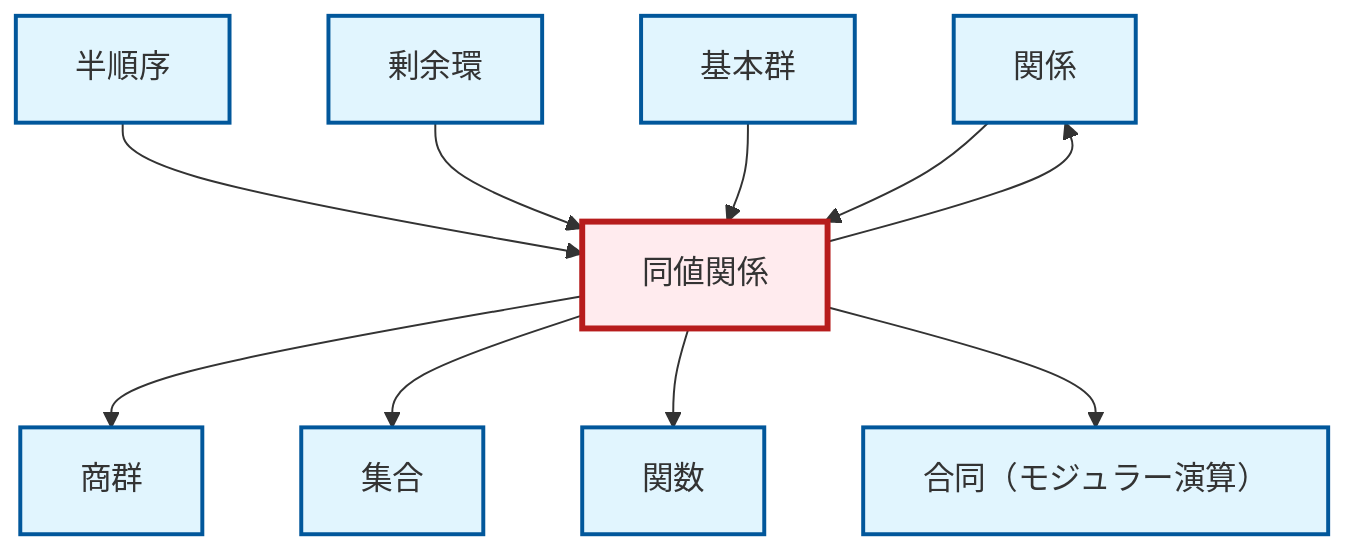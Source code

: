 graph TD
    classDef definition fill:#e1f5fe,stroke:#01579b,stroke-width:2px
    classDef theorem fill:#f3e5f5,stroke:#4a148c,stroke-width:2px
    classDef axiom fill:#fff3e0,stroke:#e65100,stroke-width:2px
    classDef example fill:#e8f5e9,stroke:#1b5e20,stroke-width:2px
    classDef current fill:#ffebee,stroke:#b71c1c,stroke-width:3px
    def-congruence["合同（モジュラー演算）"]:::definition
    def-function["関数"]:::definition
    def-relation["関係"]:::definition
    def-equivalence-relation["同値関係"]:::definition
    def-set["集合"]:::definition
    def-partial-order["半順序"]:::definition
    def-fundamental-group["基本群"]:::definition
    def-quotient-ring["剰余環"]:::definition
    def-quotient-group["商群"]:::definition
    def-equivalence-relation --> def-quotient-group
    def-partial-order --> def-equivalence-relation
    def-equivalence-relation --> def-set
    def-equivalence-relation --> def-function
    def-equivalence-relation --> def-relation
    def-quotient-ring --> def-equivalence-relation
    def-fundamental-group --> def-equivalence-relation
    def-equivalence-relation --> def-congruence
    def-relation --> def-equivalence-relation
    class def-equivalence-relation current